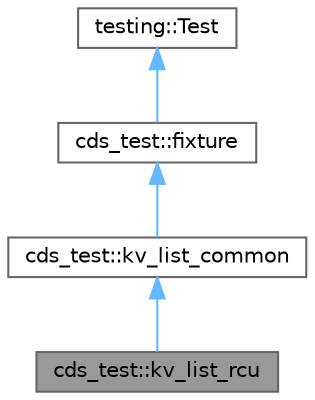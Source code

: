 digraph "cds_test::kv_list_rcu"
{
 // LATEX_PDF_SIZE
  bgcolor="transparent";
  edge [fontname=Helvetica,fontsize=10,labelfontname=Helvetica,labelfontsize=10];
  node [fontname=Helvetica,fontsize=10,shape=box,height=0.2,width=0.4];
  Node1 [id="Node000001",label="cds_test::kv_list_rcu",height=0.2,width=0.4,color="gray40", fillcolor="grey60", style="filled", fontcolor="black",tooltip=" "];
  Node2 -> Node1 [id="edge4_Node000001_Node000002",dir="back",color="steelblue1",style="solid",tooltip=" "];
  Node2 [id="Node000002",label="cds_test::kv_list_common",height=0.2,width=0.4,color="gray40", fillcolor="white", style="filled",URL="$classcds__test_1_1kv__list__common.html",tooltip=" "];
  Node3 -> Node2 [id="edge5_Node000002_Node000003",dir="back",color="steelblue1",style="solid",tooltip=" "];
  Node3 [id="Node000003",label="cds_test::fixture",height=0.2,width=0.4,color="gray40", fillcolor="white", style="filled",URL="$classcds__test_1_1fixture.html",tooltip=" "];
  Node4 -> Node3 [id="edge6_Node000003_Node000004",dir="back",color="steelblue1",style="solid",tooltip=" "];
  Node4 [id="Node000004",label="testing::Test",height=0.2,width=0.4,color="gray40", fillcolor="white", style="filled",tooltip=" "];
}
